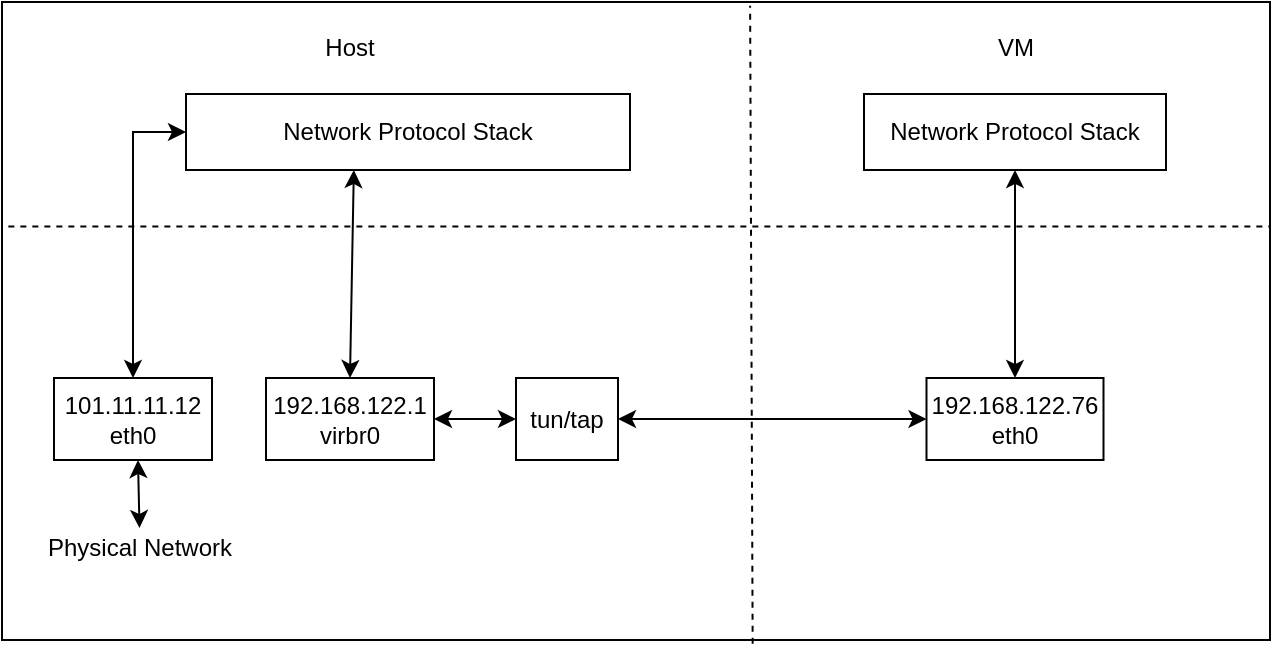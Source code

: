<mxfile version="12.4.6" type="github">
  <diagram id="xQe4lP1Oz_m8u9OLwh5K" name="Page-1">
    <mxGraphModel dx="854" dy="468" grid="0" gridSize="10" guides="1" tooltips="1" connect="1" arrows="1" fold="1" page="1" pageScale="1" pageWidth="827" pageHeight="1169" math="0" shadow="0">
      <root>
        <mxCell id="0"/>
        <mxCell id="1" parent="0"/>
        <mxCell id="ghFIe1kyU3mO4mDkcvSY-1" value="" style="rounded=0;whiteSpace=wrap;html=1;" vertex="1" parent="1">
          <mxGeometry x="136" y="45" width="634" height="319" as="geometry"/>
        </mxCell>
        <mxCell id="ghFIe1kyU3mO4mDkcvSY-21" style="edgeStyle=orthogonalEdgeStyle;rounded=0;orthogonalLoop=1;jettySize=auto;html=1;entryX=0.5;entryY=0;entryDx=0;entryDy=0;exitX=0;exitY=0.5;exitDx=0;exitDy=0;startArrow=classic;startFill=1;" edge="1" parent="1" source="ghFIe1kyU3mO4mDkcvSY-2" target="ghFIe1kyU3mO4mDkcvSY-17">
          <mxGeometry relative="1" as="geometry"/>
        </mxCell>
        <mxCell id="ghFIe1kyU3mO4mDkcvSY-2" value="Network Protocol Stack" style="rounded=0;whiteSpace=wrap;html=1;" vertex="1" parent="1">
          <mxGeometry x="228" y="91" width="222" height="38" as="geometry"/>
        </mxCell>
        <mxCell id="ghFIe1kyU3mO4mDkcvSY-3" value="" style="endArrow=none;dashed=1;html=1;entryX=1;entryY=0.352;entryDx=0;entryDy=0;exitX=0.005;exitY=0.352;exitDx=0;exitDy=0;exitPerimeter=0;entryPerimeter=0;" edge="1" parent="1" source="ghFIe1kyU3mO4mDkcvSY-1" target="ghFIe1kyU3mO4mDkcvSY-1">
          <mxGeometry width="50" height="50" relative="1" as="geometry">
            <mxPoint x="170" y="419" as="sourcePoint"/>
            <mxPoint x="220" y="369" as="targetPoint"/>
          </mxGeometry>
        </mxCell>
        <mxCell id="ghFIe1kyU3mO4mDkcvSY-5" value="192.168.122.1&lt;br&gt;virbr0" style="rounded=0;whiteSpace=wrap;html=1;" vertex="1" parent="1">
          <mxGeometry x="268" y="233" width="84" height="41" as="geometry"/>
        </mxCell>
        <mxCell id="ghFIe1kyU3mO4mDkcvSY-6" value="tun/tap" style="rounded=0;whiteSpace=wrap;html=1;" vertex="1" parent="1">
          <mxGeometry x="393" y="233" width="51" height="41" as="geometry"/>
        </mxCell>
        <mxCell id="ghFIe1kyU3mO4mDkcvSY-9" value="Network Protocol Stack" style="rounded=0;whiteSpace=wrap;html=1;" vertex="1" parent="1">
          <mxGeometry x="567" y="91" width="151" height="38" as="geometry"/>
        </mxCell>
        <mxCell id="ghFIe1kyU3mO4mDkcvSY-10" value="Host" style="text;html=1;strokeColor=none;fillColor=none;align=center;verticalAlign=middle;whiteSpace=wrap;rounded=0;" vertex="1" parent="1">
          <mxGeometry x="290" y="58" width="40" height="20" as="geometry"/>
        </mxCell>
        <mxCell id="ghFIe1kyU3mO4mDkcvSY-11" value="VM" style="text;html=1;strokeColor=none;fillColor=none;align=center;verticalAlign=middle;whiteSpace=wrap;rounded=0;" vertex="1" parent="1">
          <mxGeometry x="622.5" y="58" width="40" height="20" as="geometry"/>
        </mxCell>
        <mxCell id="ghFIe1kyU3mO4mDkcvSY-12" value="192.168.122.76&lt;br&gt;eth0" style="rounded=0;whiteSpace=wrap;html=1;" vertex="1" parent="1">
          <mxGeometry x="598.25" y="233" width="88.5" height="41" as="geometry"/>
        </mxCell>
        <mxCell id="ghFIe1kyU3mO4mDkcvSY-13" value="" style="endArrow=none;dashed=1;html=1;entryX=0.59;entryY=0.006;entryDx=0;entryDy=0;entryPerimeter=0;exitX=0.592;exitY=1.006;exitDx=0;exitDy=0;exitPerimeter=0;" edge="1" parent="1" source="ghFIe1kyU3mO4mDkcvSY-1" target="ghFIe1kyU3mO4mDkcvSY-1">
          <mxGeometry width="50" height="50" relative="1" as="geometry">
            <mxPoint x="170" y="435" as="sourcePoint"/>
            <mxPoint x="220" y="385" as="targetPoint"/>
          </mxGeometry>
        </mxCell>
        <mxCell id="ghFIe1kyU3mO4mDkcvSY-14" value="" style="endArrow=classic;startArrow=classic;html=1;entryX=0.5;entryY=1;entryDx=0;entryDy=0;exitX=0.5;exitY=0;exitDx=0;exitDy=0;" edge="1" parent="1" source="ghFIe1kyU3mO4mDkcvSY-12" target="ghFIe1kyU3mO4mDkcvSY-9">
          <mxGeometry width="50" height="50" relative="1" as="geometry">
            <mxPoint x="170" y="437" as="sourcePoint"/>
            <mxPoint x="220" y="387" as="targetPoint"/>
          </mxGeometry>
        </mxCell>
        <mxCell id="ghFIe1kyU3mO4mDkcvSY-15" value="" style="endArrow=classic;startArrow=classic;html=1;entryX=0;entryY=0.5;entryDx=0;entryDy=0;exitX=1;exitY=0.5;exitDx=0;exitDy=0;" edge="1" parent="1" source="ghFIe1kyU3mO4mDkcvSY-6" target="ghFIe1kyU3mO4mDkcvSY-12">
          <mxGeometry width="50" height="50" relative="1" as="geometry">
            <mxPoint x="170" y="437" as="sourcePoint"/>
            <mxPoint x="220" y="387" as="targetPoint"/>
          </mxGeometry>
        </mxCell>
        <mxCell id="ghFIe1kyU3mO4mDkcvSY-16" value="" style="endArrow=classic;startArrow=classic;html=1;entryX=0;entryY=0.5;entryDx=0;entryDy=0;exitX=1;exitY=0.5;exitDx=0;exitDy=0;" edge="1" parent="1" source="ghFIe1kyU3mO4mDkcvSY-5" target="ghFIe1kyU3mO4mDkcvSY-6">
          <mxGeometry width="50" height="50" relative="1" as="geometry">
            <mxPoint x="170" y="437" as="sourcePoint"/>
            <mxPoint x="220" y="387" as="targetPoint"/>
          </mxGeometry>
        </mxCell>
        <mxCell id="ghFIe1kyU3mO4mDkcvSY-17" value="101.11.11.12&lt;br&gt;eth0" style="rounded=0;whiteSpace=wrap;html=1;" vertex="1" parent="1">
          <mxGeometry x="162" y="233" width="79" height="41" as="geometry"/>
        </mxCell>
        <mxCell id="ghFIe1kyU3mO4mDkcvSY-19" value="" style="endArrow=classic;startArrow=classic;html=1;exitX=0.5;exitY=0;exitDx=0;exitDy=0;entryX=0.378;entryY=1;entryDx=0;entryDy=0;entryPerimeter=0;" edge="1" parent="1" source="ghFIe1kyU3mO4mDkcvSY-5" target="ghFIe1kyU3mO4mDkcvSY-2">
          <mxGeometry width="50" height="50" relative="1" as="geometry">
            <mxPoint x="136" y="437" as="sourcePoint"/>
            <mxPoint x="314" y="130" as="targetPoint"/>
          </mxGeometry>
        </mxCell>
        <mxCell id="ghFIe1kyU3mO4mDkcvSY-23" value="Physical Network" style="text;html=1;strokeColor=none;fillColor=none;align=center;verticalAlign=middle;whiteSpace=wrap;rounded=0;" vertex="1" parent="1">
          <mxGeometry x="157" y="308" width="95.5" height="20" as="geometry"/>
        </mxCell>
        <mxCell id="ghFIe1kyU3mO4mDkcvSY-26" value="" style="endArrow=classic;startArrow=classic;html=1;exitX=0.5;exitY=0;exitDx=0;exitDy=0;" edge="1" parent="1" source="ghFIe1kyU3mO4mDkcvSY-23">
          <mxGeometry width="50" height="50" relative="1" as="geometry">
            <mxPoint x="153.75" y="324" as="sourcePoint"/>
            <mxPoint x="204" y="274" as="targetPoint"/>
          </mxGeometry>
        </mxCell>
      </root>
    </mxGraphModel>
  </diagram>
</mxfile>

